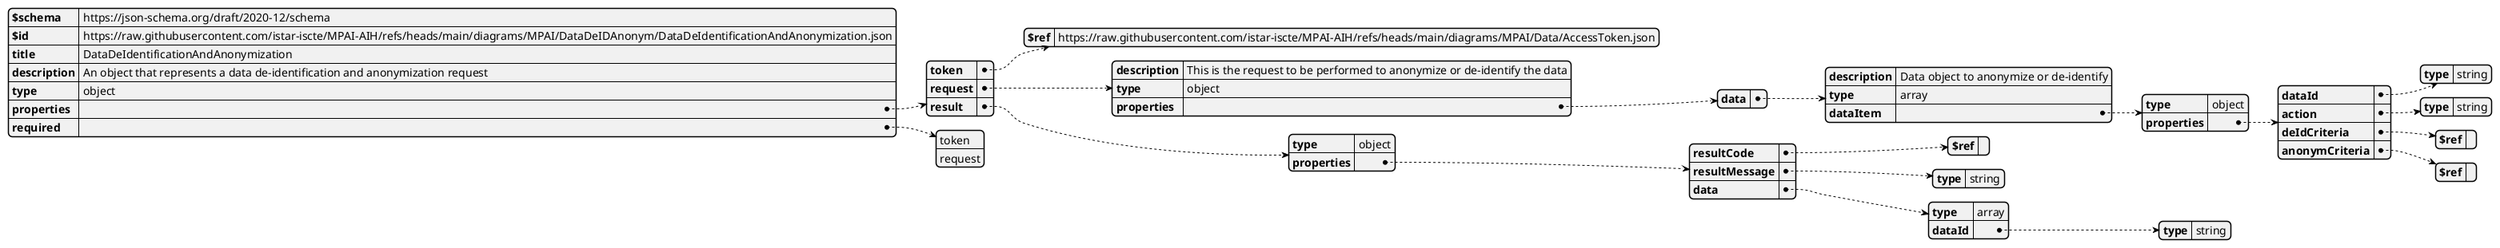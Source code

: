 @startjson
{
  "$schema": "https://json-schema.org/draft/2020-12/schema",
  "$id": "https://raw.githubusercontent.com/istar-iscte/MPAI-AIH/refs/heads/main/diagrams/MPAI/DataDeIDAnonym/DataDeIdentificationAndAnonymization.json",
  "title": "DataDeIdentificationAndAnonymization",
  "description": "An object that represents a data de-identification and anonymization request",
  "type": "object",
  "properties": {
    "token": {
      "$ref": "https://raw.githubusercontent.com/istar-iscte/MPAI-AIH/refs/heads/main/diagrams/MPAI/Data/AccessToken.json"
    },
    "request": {
      "description": "This is the request to be performed to anonymize or de-identify the data",
      "type": "object",
      "properties": {
        "data": {
          "description": "Data object to anonymize or de-identify",
          "type": "array",
          "dataItem": {
            "type": "object",
            "properties": {
              "dataId": {
                "type": "string"
              },
              "action": {
                "type": "string"
              },
              "deIdCriteria": {
                "$ref": ""
              },
              "anonymCriteria": {
                "$ref": ""
              }
            }
          }
        }
      }
    },
    "result": {
      "type": "object",
      "properties": {
        "resultCode": {
          "$ref": ""
        },
        "resultMessage": {
          "type": "string"
        },
        "data": {
          "type": "array",
          "dataId": {
            "type": "string"
          }
        }
      }
    }
  },
  "required": ["token", "request"]
}
@endjson